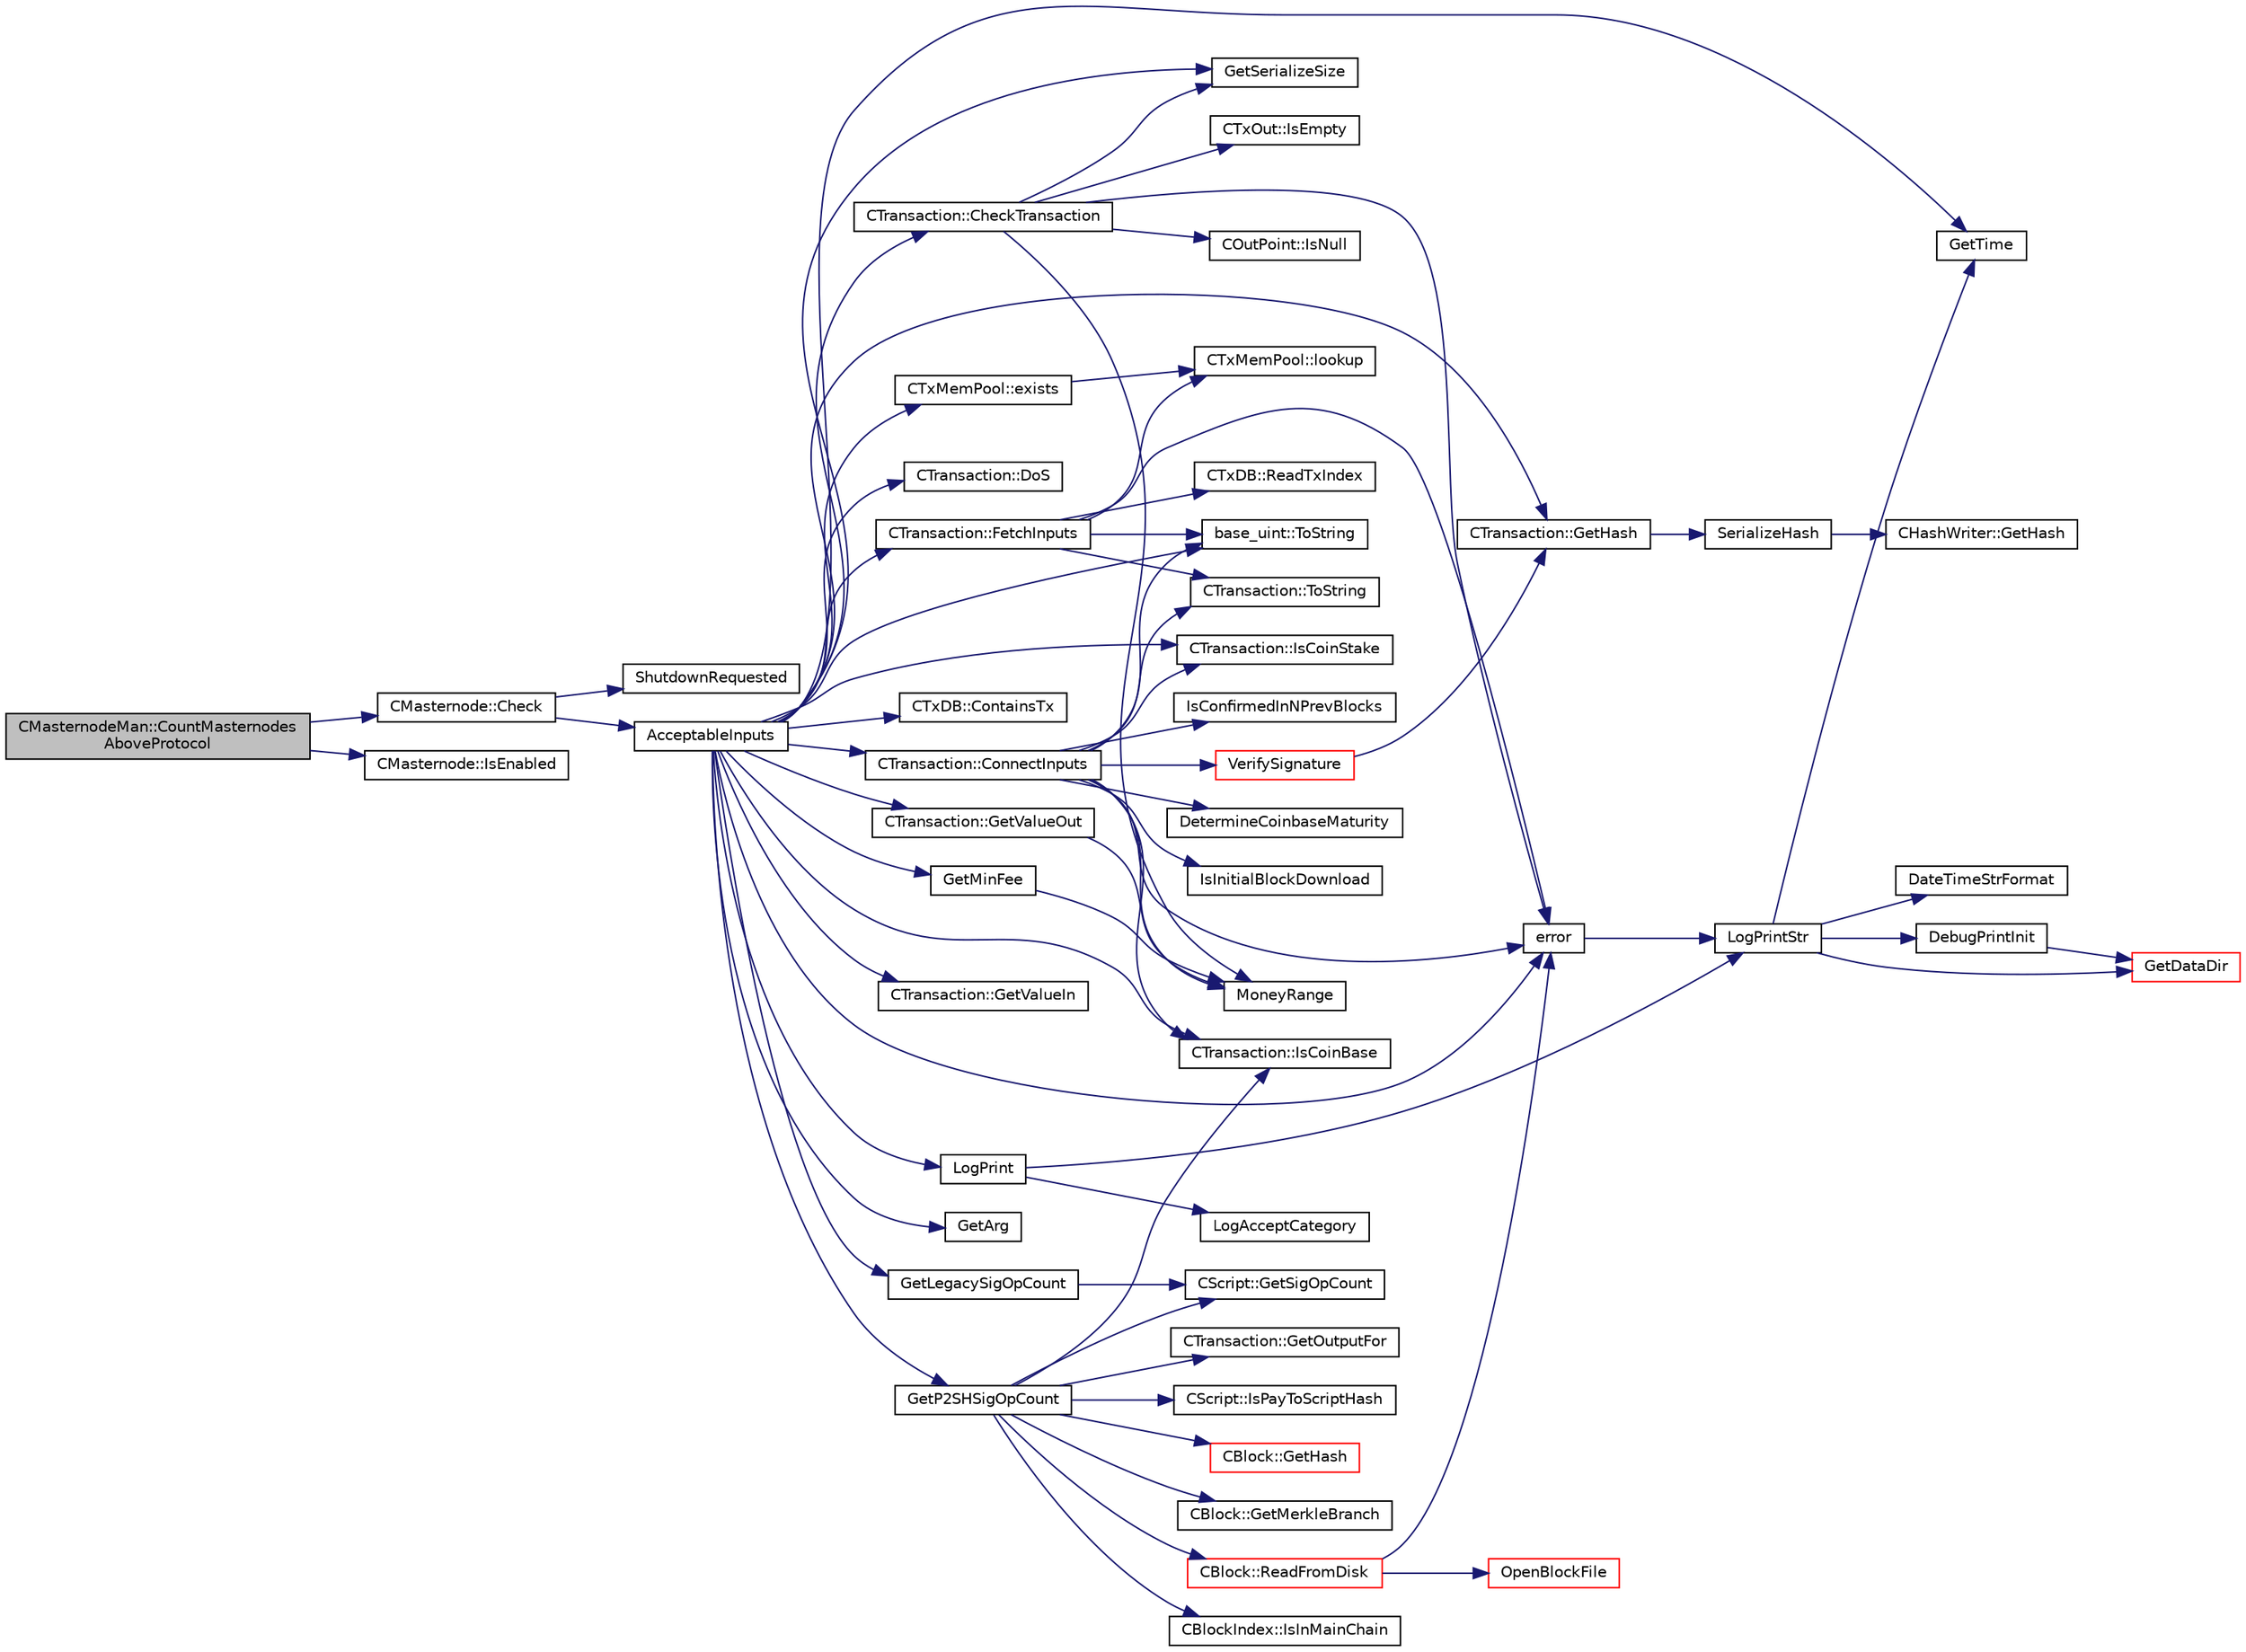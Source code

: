 digraph "CMasternodeMan::CountMasternodesAboveProtocol"
{
  edge [fontname="Helvetica",fontsize="10",labelfontname="Helvetica",labelfontsize="10"];
  node [fontname="Helvetica",fontsize="10",shape=record];
  rankdir="LR";
  Node368 [label="CMasternodeMan::CountMasternodes\lAboveProtocol",height=0.2,width=0.4,color="black", fillcolor="grey75", style="filled", fontcolor="black"];
  Node368 -> Node369 [color="midnightblue",fontsize="10",style="solid",fontname="Helvetica"];
  Node369 [label="CMasternode::Check",height=0.2,width=0.4,color="black", fillcolor="white", style="filled",URL="$d6/dac/class_c_masternode.html#a6c5f883b797298678c1cf814faab09a5"];
  Node369 -> Node370 [color="midnightblue",fontsize="10",style="solid",fontname="Helvetica"];
  Node370 [label="ShutdownRequested",height=0.2,width=0.4,color="black", fillcolor="white", style="filled",URL="$d0/dc9/init_8cpp.html#a6f201ca9fe6b594f1985c12b4482ea5a"];
  Node369 -> Node371 [color="midnightblue",fontsize="10",style="solid",fontname="Helvetica"];
  Node371 [label="AcceptableInputs",height=0.2,width=0.4,color="black", fillcolor="white", style="filled",URL="$df/d0a/main_8cpp.html#a05dc3f6629734b6d3a233a00e0333aac"];
  Node371 -> Node372 [color="midnightblue",fontsize="10",style="solid",fontname="Helvetica"];
  Node372 [label="CTransaction::CheckTransaction",height=0.2,width=0.4,color="black", fillcolor="white", style="filled",URL="$df/d43/class_c_transaction.html#a2104329681e2749baeeaaf47c0af482d"];
  Node372 -> Node373 [color="midnightblue",fontsize="10",style="solid",fontname="Helvetica"];
  Node373 [label="error",height=0.2,width=0.4,color="black", fillcolor="white", style="filled",URL="$d8/d3c/util_8h.html#af8985880cf4ef26df0a5aa2ffcb76662"];
  Node373 -> Node374 [color="midnightblue",fontsize="10",style="solid",fontname="Helvetica"];
  Node374 [label="LogPrintStr",height=0.2,width=0.4,color="black", fillcolor="white", style="filled",URL="$d8/d3c/util_8h.html#afd4c3002b2797c0560adddb6af3ca1da"];
  Node374 -> Node375 [color="midnightblue",fontsize="10",style="solid",fontname="Helvetica"];
  Node375 [label="DebugPrintInit",height=0.2,width=0.4,color="black", fillcolor="white", style="filled",URL="$df/d2d/util_8cpp.html#a751ff5f21d880737811136b5e0bcea12"];
  Node375 -> Node376 [color="midnightblue",fontsize="10",style="solid",fontname="Helvetica"];
  Node376 [label="GetDataDir",height=0.2,width=0.4,color="red", fillcolor="white", style="filled",URL="$df/d2d/util_8cpp.html#ab83866a054745d4b30a3948a1b44beba"];
  Node374 -> Node376 [color="midnightblue",fontsize="10",style="solid",fontname="Helvetica"];
  Node374 -> Node381 [color="midnightblue",fontsize="10",style="solid",fontname="Helvetica"];
  Node381 [label="DateTimeStrFormat",height=0.2,width=0.4,color="black", fillcolor="white", style="filled",URL="$df/d2d/util_8cpp.html#a749bc6776c8ec72d7c5e4dea56aee415"];
  Node374 -> Node382 [color="midnightblue",fontsize="10",style="solid",fontname="Helvetica"];
  Node382 [label="GetTime",height=0.2,width=0.4,color="black", fillcolor="white", style="filled",URL="$df/d2d/util_8cpp.html#a46fac5fba8ba905b5f9acb364f5d8c6f"];
  Node372 -> Node383 [color="midnightblue",fontsize="10",style="solid",fontname="Helvetica"];
  Node383 [label="GetSerializeSize",height=0.2,width=0.4,color="black", fillcolor="white", style="filled",URL="$df/d9d/serialize_8h.html#a48239e478ae730373d1984fe304ca025"];
  Node372 -> Node384 [color="midnightblue",fontsize="10",style="solid",fontname="Helvetica"];
  Node384 [label="CTxOut::IsEmpty",height=0.2,width=0.4,color="black", fillcolor="white", style="filled",URL="$d2/db7/class_c_tx_out.html#ae5eab8e2d01f678135b8891645db6b78"];
  Node372 -> Node385 [color="midnightblue",fontsize="10",style="solid",fontname="Helvetica"];
  Node385 [label="MoneyRange",height=0.2,width=0.4,color="black", fillcolor="white", style="filled",URL="$dd/d2f/amount_8h.html#a12db56a9a1c931941f0943ecbb278aae"];
  Node372 -> Node386 [color="midnightblue",fontsize="10",style="solid",fontname="Helvetica"];
  Node386 [label="COutPoint::IsNull",height=0.2,width=0.4,color="black", fillcolor="white", style="filled",URL="$d5/d05/class_c_out_point.html#ae1516581fa2234556761f04af3a207a6"];
  Node371 -> Node373 [color="midnightblue",fontsize="10",style="solid",fontname="Helvetica"];
  Node371 -> Node387 [color="midnightblue",fontsize="10",style="solid",fontname="Helvetica"];
  Node387 [label="CTransaction::IsCoinBase",height=0.2,width=0.4,color="black", fillcolor="white", style="filled",URL="$df/d43/class_c_transaction.html#a96256e8ac1bf79ad9c057e48c41132dd"];
  Node371 -> Node388 [color="midnightblue",fontsize="10",style="solid",fontname="Helvetica"];
  Node388 [label="CTransaction::DoS",height=0.2,width=0.4,color="black", fillcolor="white", style="filled",URL="$df/d43/class_c_transaction.html#ae5f57b4b90e5a179bb359bdf72fba753"];
  Node371 -> Node389 [color="midnightblue",fontsize="10",style="solid",fontname="Helvetica"];
  Node389 [label="CTransaction::IsCoinStake",height=0.2,width=0.4,color="black", fillcolor="white", style="filled",URL="$df/d43/class_c_transaction.html#ace4278a41a296d40dcf5fb2b9cf007ec"];
  Node371 -> Node390 [color="midnightblue",fontsize="10",style="solid",fontname="Helvetica"];
  Node390 [label="CTransaction::GetHash",height=0.2,width=0.4,color="black", fillcolor="white", style="filled",URL="$df/d43/class_c_transaction.html#a0b46d80e82ca324e82c2ce3fc1492bfa"];
  Node390 -> Node391 [color="midnightblue",fontsize="10",style="solid",fontname="Helvetica"];
  Node391 [label="SerializeHash",height=0.2,width=0.4,color="black", fillcolor="white", style="filled",URL="$db/dfb/hash_8h.html#a6de694e43f17c62025c6883965b65e63"];
  Node391 -> Node392 [color="midnightblue",fontsize="10",style="solid",fontname="Helvetica"];
  Node392 [label="CHashWriter::GetHash",height=0.2,width=0.4,color="black", fillcolor="white", style="filled",URL="$d2/def/class_c_hash_writer.html#ae94a937211502eabf19477630090093a"];
  Node371 -> Node393 [color="midnightblue",fontsize="10",style="solid",fontname="Helvetica"];
  Node393 [label="CTxMemPool::exists",height=0.2,width=0.4,color="black", fillcolor="white", style="filled",URL="$db/d98/class_c_tx_mem_pool.html#a8b7a13b5289ab839d4460f41a7da9789"];
  Node393 -> Node394 [color="midnightblue",fontsize="10",style="solid",fontname="Helvetica"];
  Node394 [label="CTxMemPool::lookup",height=0.2,width=0.4,color="black", fillcolor="white", style="filled",URL="$db/d98/class_c_tx_mem_pool.html#ad6d9966cdeb4b6586f7186e709b4e77e"];
  Node371 -> Node395 [color="midnightblue",fontsize="10",style="solid",fontname="Helvetica"];
  Node395 [label="CTxDB::ContainsTx",height=0.2,width=0.4,color="black", fillcolor="white", style="filled",URL="$d9/d8d/class_c_tx_d_b.html#a09b87317101ed16b6ad99794279f4c2d"];
  Node371 -> Node396 [color="midnightblue",fontsize="10",style="solid",fontname="Helvetica"];
  Node396 [label="CTransaction::FetchInputs",height=0.2,width=0.4,color="black", fillcolor="white", style="filled",URL="$df/d43/class_c_transaction.html#a5a4967303d3b588a120687f3ed1f4b0a",tooltip="Fetch from memory and/or disk. "];
  Node396 -> Node397 [color="midnightblue",fontsize="10",style="solid",fontname="Helvetica"];
  Node397 [label="CTxDB::ReadTxIndex",height=0.2,width=0.4,color="black", fillcolor="white", style="filled",URL="$d9/d8d/class_c_tx_d_b.html#a8a138e5dcc3ef98991abaa16eaa8ddeb"];
  Node396 -> Node373 [color="midnightblue",fontsize="10",style="solid",fontname="Helvetica"];
  Node396 -> Node398 [color="midnightblue",fontsize="10",style="solid",fontname="Helvetica"];
  Node398 [label="base_uint::ToString",height=0.2,width=0.4,color="black", fillcolor="white", style="filled",URL="$da/df7/classbase__uint.html#acccba4d9d51a0c36261718ca0cbb293b"];
  Node396 -> Node394 [color="midnightblue",fontsize="10",style="solid",fontname="Helvetica"];
  Node396 -> Node399 [color="midnightblue",fontsize="10",style="solid",fontname="Helvetica"];
  Node399 [label="CTransaction::ToString",height=0.2,width=0.4,color="black", fillcolor="white", style="filled",URL="$df/d43/class_c_transaction.html#a80370923c3ac828de68919295d5d0659"];
  Node371 -> Node398 [color="midnightblue",fontsize="10",style="solid",fontname="Helvetica"];
  Node371 -> Node400 [color="midnightblue",fontsize="10",style="solid",fontname="Helvetica"];
  Node400 [label="GetLegacySigOpCount",height=0.2,width=0.4,color="black", fillcolor="white", style="filled",URL="$df/d0a/main_8cpp.html#ad2eaf4f8542c12ea9ee1183609cc6d1a",tooltip="Count ECDSA signature operations the old-fashioned (pre-0.6) way. "];
  Node400 -> Node401 [color="midnightblue",fontsize="10",style="solid",fontname="Helvetica"];
  Node401 [label="CScript::GetSigOpCount",height=0.2,width=0.4,color="black", fillcolor="white", style="filled",URL="$d9/d4b/class_c_script.html#a957f92ddf3efcd76b66e514c05f27dde"];
  Node371 -> Node402 [color="midnightblue",fontsize="10",style="solid",fontname="Helvetica"];
  Node402 [label="GetP2SHSigOpCount",height=0.2,width=0.4,color="black", fillcolor="white", style="filled",URL="$df/d0a/main_8cpp.html#a519cfd439598a8bf64fe5503aa74cfcb",tooltip="Count ECDSA signature operations in pay-to-script-hash inputs. "];
  Node402 -> Node387 [color="midnightblue",fontsize="10",style="solid",fontname="Helvetica"];
  Node402 -> Node403 [color="midnightblue",fontsize="10",style="solid",fontname="Helvetica"];
  Node403 [label="CTransaction::GetOutputFor",height=0.2,width=0.4,color="black", fillcolor="white", style="filled",URL="$df/d43/class_c_transaction.html#a6b7535cbc89183563196d24c3b1d53cd"];
  Node402 -> Node404 [color="midnightblue",fontsize="10",style="solid",fontname="Helvetica"];
  Node404 [label="CScript::IsPayToScriptHash",height=0.2,width=0.4,color="black", fillcolor="white", style="filled",URL="$d9/d4b/class_c_script.html#a0c3729c606d318923dc06f95d85a0971"];
  Node402 -> Node401 [color="midnightblue",fontsize="10",style="solid",fontname="Helvetica"];
  Node402 -> Node405 [color="midnightblue",fontsize="10",style="solid",fontname="Helvetica"];
  Node405 [label="CBlock::ReadFromDisk",height=0.2,width=0.4,color="red", fillcolor="white", style="filled",URL="$d3/d51/class_c_block.html#a77a1b1e9902e1e557d762f5a5f325cd8"];
  Node405 -> Node406 [color="midnightblue",fontsize="10",style="solid",fontname="Helvetica"];
  Node406 [label="OpenBlockFile",height=0.2,width=0.4,color="red", fillcolor="white", style="filled",URL="$d4/dbf/main_8h.html#acaa494f20aefb99c5f5f9022a97d0040"];
  Node405 -> Node373 [color="midnightblue",fontsize="10",style="solid",fontname="Helvetica"];
  Node402 -> Node411 [color="midnightblue",fontsize="10",style="solid",fontname="Helvetica"];
  Node411 [label="CBlock::GetHash",height=0.2,width=0.4,color="red", fillcolor="white", style="filled",URL="$d3/d51/class_c_block.html#a681acf1fa72ec2ed6c83ea5afc14e0f3"];
  Node402 -> Node414 [color="midnightblue",fontsize="10",style="solid",fontname="Helvetica"];
  Node414 [label="CBlock::GetMerkleBranch",height=0.2,width=0.4,color="black", fillcolor="white", style="filled",URL="$d3/d51/class_c_block.html#a7a3b82a1d7c641b20f4546f90533bca8"];
  Node402 -> Node415 [color="midnightblue",fontsize="10",style="solid",fontname="Helvetica"];
  Node415 [label="CBlockIndex::IsInMainChain",height=0.2,width=0.4,color="black", fillcolor="white", style="filled",URL="$d3/dbd/class_c_block_index.html#af4f055accf83016b226fd969e4de8fd7"];
  Node371 -> Node416 [color="midnightblue",fontsize="10",style="solid",fontname="Helvetica"];
  Node416 [label="CTransaction::GetValueIn",height=0.2,width=0.4,color="black", fillcolor="white", style="filled",URL="$df/d43/class_c_transaction.html#a50051cce0d44bc4ea2018625101dc1b6",tooltip="Amount of ions coming in to this transaction Note that lightweight clients may not know anything besi..."];
  Node371 -> Node417 [color="midnightblue",fontsize="10",style="solid",fontname="Helvetica"];
  Node417 [label="CTransaction::GetValueOut",height=0.2,width=0.4,color="black", fillcolor="white", style="filled",URL="$df/d43/class_c_transaction.html#a9ce7d94c68adb37627d82669b83a7c59",tooltip="Amount of ions spent by this transaction. "];
  Node417 -> Node385 [color="midnightblue",fontsize="10",style="solid",fontname="Helvetica"];
  Node371 -> Node383 [color="midnightblue",fontsize="10",style="solid",fontname="Helvetica"];
  Node371 -> Node418 [color="midnightblue",fontsize="10",style="solid",fontname="Helvetica"];
  Node418 [label="GetMinFee",height=0.2,width=0.4,color="black", fillcolor="white", style="filled",URL="$df/d0a/main_8cpp.html#a95215e52b78d3270b416dc7b83a306fe"];
  Node418 -> Node385 [color="midnightblue",fontsize="10",style="solid",fontname="Helvetica"];
  Node371 -> Node382 [color="midnightblue",fontsize="10",style="solid",fontname="Helvetica"];
  Node371 -> Node419 [color="midnightblue",fontsize="10",style="solid",fontname="Helvetica"];
  Node419 [label="GetArg",height=0.2,width=0.4,color="black", fillcolor="white", style="filled",URL="$df/d2d/util_8cpp.html#a24f685720bf40370e5bd2a192ad50cd8",tooltip="Return string argument or default value. "];
  Node371 -> Node420 [color="midnightblue",fontsize="10",style="solid",fontname="Helvetica"];
  Node420 [label="LogPrint",height=0.2,width=0.4,color="black", fillcolor="white", style="filled",URL="$d8/d3c/util_8h.html#aab1f837a2366f424bdc996fdf6352171"];
  Node420 -> Node421 [color="midnightblue",fontsize="10",style="solid",fontname="Helvetica"];
  Node421 [label="LogAcceptCategory",height=0.2,width=0.4,color="black", fillcolor="white", style="filled",URL="$d8/d3c/util_8h.html#a343d2a13efe00125f78d25dafb0a8d98"];
  Node420 -> Node374 [color="midnightblue",fontsize="10",style="solid",fontname="Helvetica"];
  Node371 -> Node422 [color="midnightblue",fontsize="10",style="solid",fontname="Helvetica"];
  Node422 [label="CTransaction::ConnectInputs",height=0.2,width=0.4,color="black", fillcolor="white", style="filled",URL="$df/d43/class_c_transaction.html#aaab6c4ba493c918e29fd383043dcaae7",tooltip="Sanity check previous transactions, then, if all checks succeed, mark them as spent by this transacti..."];
  Node422 -> Node373 [color="midnightblue",fontsize="10",style="solid",fontname="Helvetica"];
  Node422 -> Node398 [color="midnightblue",fontsize="10",style="solid",fontname="Helvetica"];
  Node422 -> Node399 [color="midnightblue",fontsize="10",style="solid",fontname="Helvetica"];
  Node422 -> Node387 [color="midnightblue",fontsize="10",style="solid",fontname="Helvetica"];
  Node422 -> Node389 [color="midnightblue",fontsize="10",style="solid",fontname="Helvetica"];
  Node422 -> Node423 [color="midnightblue",fontsize="10",style="solid",fontname="Helvetica"];
  Node423 [label="IsConfirmedInNPrevBlocks",height=0.2,width=0.4,color="black", fillcolor="white", style="filled",URL="$df/d0a/main_8cpp.html#a22e712bbf635a69ba8dd7ae004d2697b"];
  Node422 -> Node424 [color="midnightblue",fontsize="10",style="solid",fontname="Helvetica"];
  Node424 [label="DetermineCoinbaseMaturity",height=0.2,width=0.4,color="black", fillcolor="white", style="filled",URL="$d1/d08/proofs_8cpp.html#a97478c8207cae73889a6b1fbbc3c67e3",tooltip="Determine Coinbase Maturity (generally not a good idea - done so to increase speed) ..."];
  Node422 -> Node385 [color="midnightblue",fontsize="10",style="solid",fontname="Helvetica"];
  Node422 -> Node425 [color="midnightblue",fontsize="10",style="solid",fontname="Helvetica"];
  Node425 [label="IsInitialBlockDownload",height=0.2,width=0.4,color="black", fillcolor="white", style="filled",URL="$df/d0a/main_8cpp.html#a5edcd96316574fd4a7f3ae0922a5cfd6",tooltip="Check whether we are doing an initial block download (synchronizing from disk or network) ..."];
  Node422 -> Node426 [color="midnightblue",fontsize="10",style="solid",fontname="Helvetica"];
  Node426 [label="VerifySignature",height=0.2,width=0.4,color="red", fillcolor="white", style="filled",URL="$dd/d0f/script_8cpp.html#a3bebacccf5ed6d80e80889b65830f893"];
  Node426 -> Node390 [color="midnightblue",fontsize="10",style="solid",fontname="Helvetica"];
  Node368 -> Node487 [color="midnightblue",fontsize="10",style="solid",fontname="Helvetica"];
  Node487 [label="CMasternode::IsEnabled",height=0.2,width=0.4,color="black", fillcolor="white", style="filled",URL="$d6/dac/class_c_masternode.html#a08782379f6ba10e9087b39f0cef19bce"];
}
